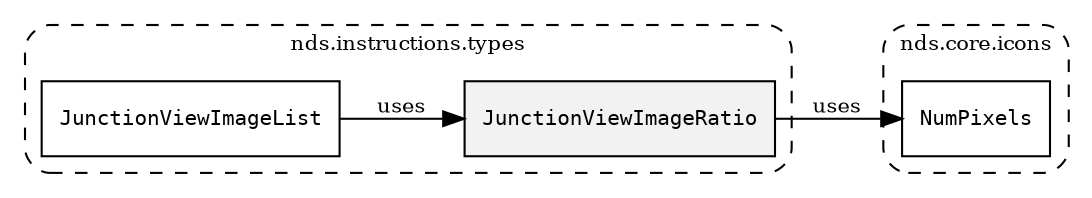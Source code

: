 /**
 * This dot file creates symbol collaboration diagram for JunctionViewImageRatio.
 */
digraph ZSERIO
{
    node [shape=box, fontsize=10];
    rankdir="LR";
    fontsize=10;
    tooltip="JunctionViewImageRatio collaboration diagram";

    subgraph "cluster_nds.instructions.types"
    {
        style="dashed, rounded";
        label="nds.instructions.types";
        tooltip="Package nds.instructions.types";
        href="../../../content/packages/nds.instructions.types.html#Package-nds-instructions-types";
        target="_parent";

        "JunctionViewImageRatio" [style="filled", fillcolor="#0000000D", target="_parent", label=<<font face="monospace"><table align="center" border="0" cellspacing="0" cellpadding="0"><tr><td href="../../../content/packages/nds.instructions.types.html#Structure-JunctionViewImageRatio" title="Structure defined in nds.instructions.types">JunctionViewImageRatio</td></tr></table></font>>];
        "JunctionViewImageList" [target="_parent", label=<<font face="monospace"><table align="center" border="0" cellspacing="0" cellpadding="0"><tr><td href="../../../content/packages/nds.instructions.types.html#Structure-JunctionViewImageList" title="Structure defined in nds.instructions.types">JunctionViewImageList</td></tr></table></font>>];
    }

    subgraph "cluster_nds.core.icons"
    {
        style="dashed, rounded";
        label="nds.core.icons";
        tooltip="Package nds.core.icons";
        href="../../../content/packages/nds.core.icons.html#Package-nds-core-icons";
        target="_parent";

        "NumPixels" [target="_parent", label=<<font face="monospace"><table align="center" border="0" cellspacing="0" cellpadding="0"><tr><td href="../../../content/packages/nds.core.icons.html#Subtype-NumPixels" title="Subtype defined in nds.core.icons">NumPixels</td></tr></table></font>>];
    }

    "JunctionViewImageRatio" -> "NumPixels" [label="uses", fontsize=10];
    "JunctionViewImageList" -> "JunctionViewImageRatio" [label="uses", fontsize=10];
}
